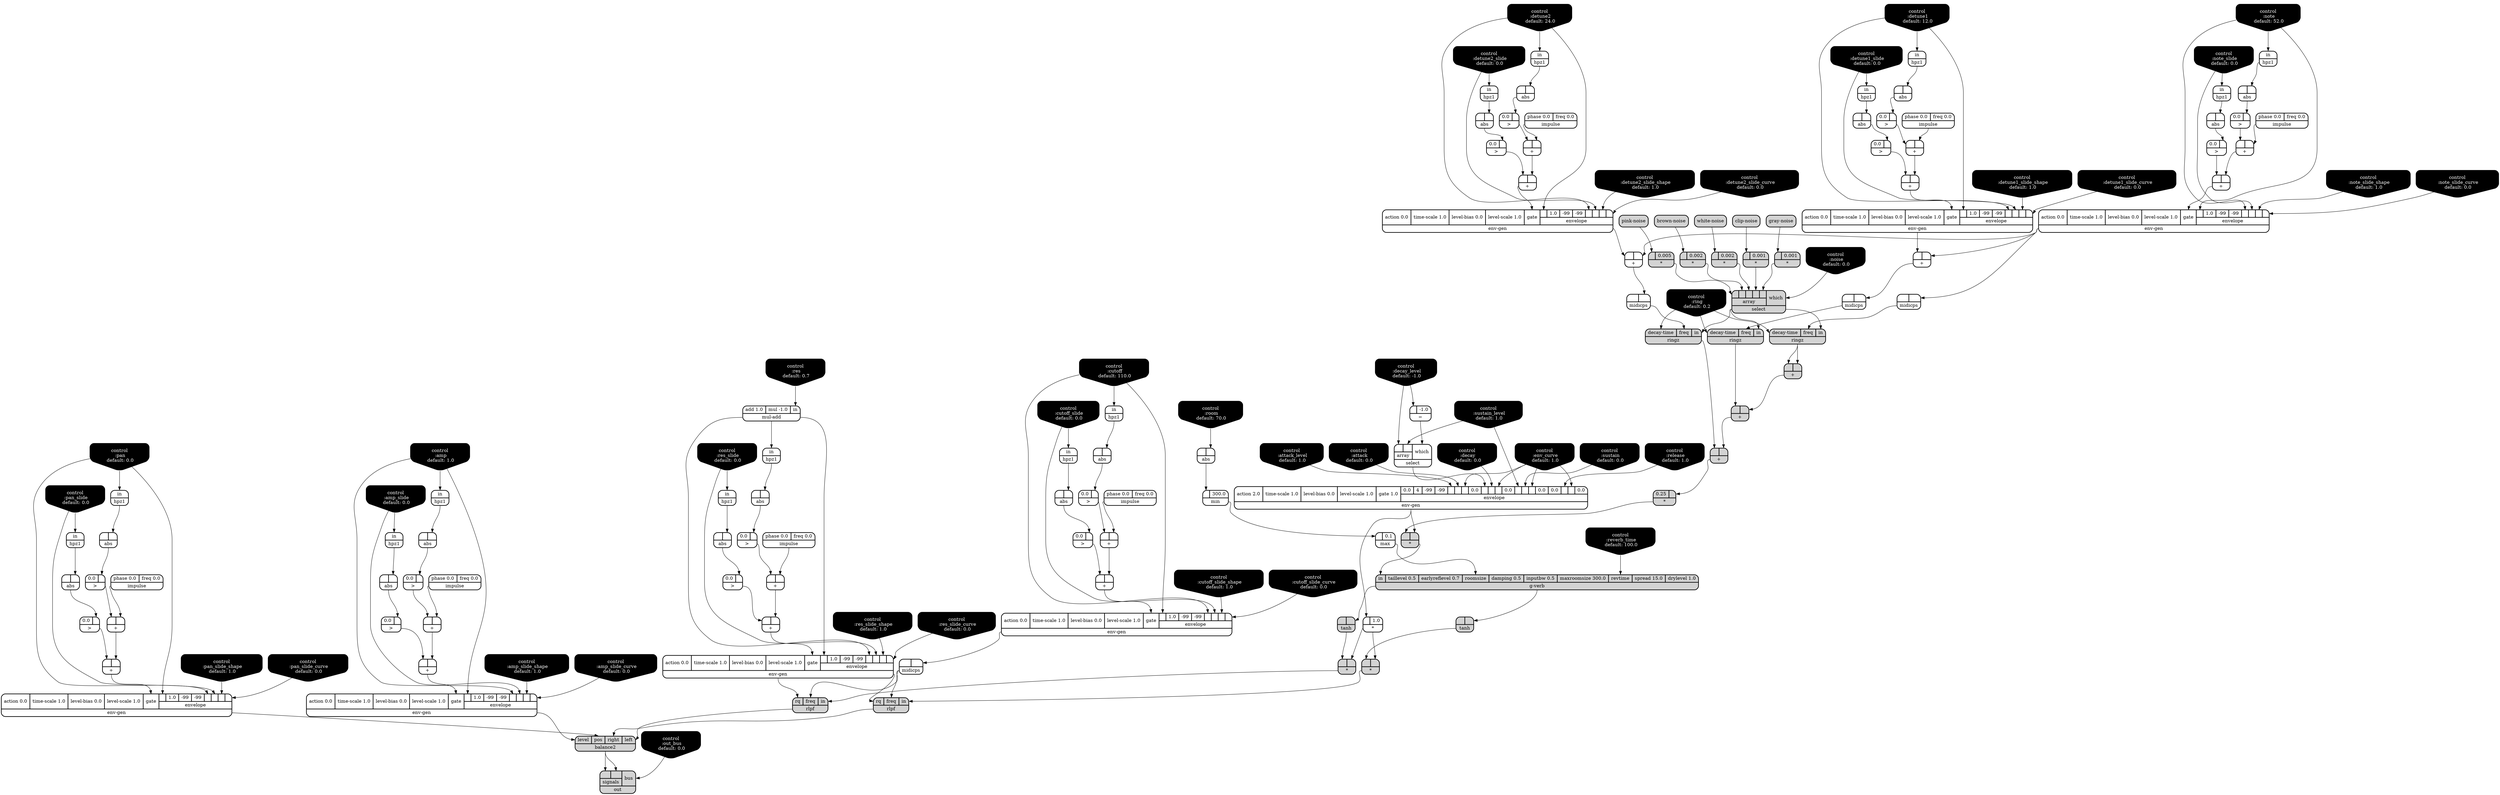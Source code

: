 digraph synthdef {
57 [label = "{{ <b> |<a> 0.001} |<__UG_NAME__>* }" style="filled, bold, rounded"  shape=record rankdir=LR];
75 [label = "{{ <b> |<a> 0.005} |<__UG_NAME__>* }" style="filled, bold, rounded"  shape=record rankdir=LR];
77 [label = "{{ <b> |<a> 0.002} |<__UG_NAME__>* }" style="filled, bold, rounded"  shape=record rankdir=LR];
79 [label = "{{ <b> |<a> 0.002} |<__UG_NAME__>* }" style="filled, bold, rounded"  shape=record rankdir=LR];
81 [label = "{{ <b> |<a> 0.001} |<__UG_NAME__>* }" style="filled, bold, rounded"  shape=record rankdir=LR];
106 [label = "{{ <b> 0.25|<a> } |<__UG_NAME__>* }" style="filled, bold, rounded"  shape=record rankdir=LR];
107 [label = "{{ <b> |<a> } |<__UG_NAME__>* }" style="filled, bold, rounded"  shape=record rankdir=LR];
128 [label = "{{ <b> |<a> 1.0} |<__UG_NAME__>* }" style="bold, rounded" shape=record rankdir=LR];
130 [label = "{{ <b> |<a> } |<__UG_NAME__>* }" style="filled, bold, rounded"  shape=record rankdir=LR];
142 [label = "{{ <b> |<a> } |<__UG_NAME__>* }" style="filled, bold, rounded"  shape=record rankdir=LR];
45 [label = "{{ <b> |<a> } |<__UG_NAME__>+ }" style="bold, rounded" shape=record rankdir=LR];
49 [label = "{{ <b> |<a> } |<__UG_NAME__>+ }" style="bold, rounded" shape=record rankdir=LR];
55 [label = "{{ <b> |<a> } |<__UG_NAME__>+ }" style="bold, rounded" shape=record rankdir=LR];
65 [label = "{{ <b> |<a> } |<__UG_NAME__>+ }" style="bold, rounded" shape=record rankdir=LR];
69 [label = "{{ <b> |<a> } |<__UG_NAME__>+ }" style="bold, rounded" shape=record rankdir=LR];
83 [label = "{{ <b> |<a> } |<__UG_NAME__>+ }" style="bold, rounded" shape=record rankdir=LR];
87 [label = "{{ <b> |<a> } |<__UG_NAME__>+ }" style="filled, bold, rounded"  shape=record rankdir=LR];
92 [label = "{{ <b> |<a> } |<__UG_NAME__>+ }" style="bold, rounded" shape=record rankdir=LR];
96 [label = "{{ <b> |<a> } |<__UG_NAME__>+ }" style="bold, rounded" shape=record rankdir=LR];
98 [label = "{{ <b> |<a> } |<__UG_NAME__>+ }" style="bold, rounded" shape=record rankdir=LR];
101 [label = "{{ <b> |<a> } |<__UG_NAME__>+ }" style="filled, bold, rounded"  shape=record rankdir=LR];
102 [label = "{{ <b> |<a> } |<__UG_NAME__>+ }" style="bold, rounded" shape=record rankdir=LR];
105 [label = "{{ <b> |<a> } |<__UG_NAME__>+ }" style="filled, bold, rounded"  shape=record rankdir=LR];
117 [label = "{{ <b> |<a> } |<__UG_NAME__>+ }" style="bold, rounded" shape=record rankdir=LR];
121 [label = "{{ <b> |<a> } |<__UG_NAME__>+ }" style="bold, rounded" shape=record rankdir=LR];
134 [label = "{{ <b> |<a> } |<__UG_NAME__>+ }" style="bold, rounded" shape=record rankdir=LR];
138 [label = "{{ <b> |<a> } |<__UG_NAME__>+ }" style="bold, rounded" shape=record rankdir=LR];
145 [label = "{{ <b> |<a> } |<__UG_NAME__>+ }" style="bold, rounded" shape=record rankdir=LR];
149 [label = "{{ <b> |<a> } |<__UG_NAME__>+ }" style="bold, rounded" shape=record rankdir=LR];
71 [label = "{{ <b> |<a> -1.0} |<__UG_NAME__>= }" style="bold, rounded" shape=record rankdir=LR];
44 [label = "{{ <b> 0.0|<a> } |<__UG_NAME__>\> }" style="bold, rounded" shape=record rankdir=LR];
48 [label = "{{ <b> 0.0|<a> } |<__UG_NAME__>\> }" style="bold, rounded" shape=record rankdir=LR];
54 [label = "{{ <b> 0.0|<a> } |<__UG_NAME__>\> }" style="bold, rounded" shape=record rankdir=LR];
60 [label = "{{ <b> 0.0|<a> } |<__UG_NAME__>\> }" style="bold, rounded" shape=record rankdir=LR];
64 [label = "{{ <b> 0.0|<a> } |<__UG_NAME__>\> }" style="bold, rounded" shape=record rankdir=LR];
68 [label = "{{ <b> 0.0|<a> } |<__UG_NAME__>\> }" style="bold, rounded" shape=record rankdir=LR];
91 [label = "{{ <b> 0.0|<a> } |<__UG_NAME__>\> }" style="bold, rounded" shape=record rankdir=LR];
95 [label = "{{ <b> 0.0|<a> } |<__UG_NAME__>\> }" style="bold, rounded" shape=record rankdir=LR];
110 [label = "{{ <b> 0.0|<a> } |<__UG_NAME__>\> }" style="bold, rounded" shape=record rankdir=LR];
116 [label = "{{ <b> 0.0|<a> } |<__UG_NAME__>\> }" style="bold, rounded" shape=record rankdir=LR];
120 [label = "{{ <b> 0.0|<a> } |<__UG_NAME__>\> }" style="bold, rounded" shape=record rankdir=LR];
133 [label = "{{ <b> 0.0|<a> } |<__UG_NAME__>\> }" style="bold, rounded" shape=record rankdir=LR];
137 [label = "{{ <b> 0.0|<a> } |<__UG_NAME__>\> }" style="bold, rounded" shape=record rankdir=LR];
148 [label = "{{ <b> 0.0|<a> } |<__UG_NAME__>\> }" style="bold, rounded" shape=record rankdir=LR];
43 [label = "{{ <b> |<a> } |<__UG_NAME__>abs }" style="bold, rounded" shape=record rankdir=LR];
47 [label = "{{ <b> |<a> } |<__UG_NAME__>abs }" style="bold, rounded" shape=record rankdir=LR];
53 [label = "{{ <b> |<a> } |<__UG_NAME__>abs }" style="bold, rounded" shape=record rankdir=LR];
59 [label = "{{ <b> |<a> } |<__UG_NAME__>abs }" style="bold, rounded" shape=record rankdir=LR];
63 [label = "{{ <b> |<a> } |<__UG_NAME__>abs }" style="bold, rounded" shape=record rankdir=LR];
67 [label = "{{ <b> |<a> } |<__UG_NAME__>abs }" style="bold, rounded" shape=record rankdir=LR];
90 [label = "{{ <b> |<a> } |<__UG_NAME__>abs }" style="bold, rounded" shape=record rankdir=LR];
94 [label = "{{ <b> |<a> } |<__UG_NAME__>abs }" style="bold, rounded" shape=record rankdir=LR];
109 [label = "{{ <b> |<a> } |<__UG_NAME__>abs }" style="bold, rounded" shape=record rankdir=LR];
115 [label = "{{ <b> |<a> } |<__UG_NAME__>abs }" style="bold, rounded" shape=record rankdir=LR];
119 [label = "{{ <b> |<a> } |<__UG_NAME__>abs }" style="bold, rounded" shape=record rankdir=LR];
123 [label = "{{ <b> |<a> } |<__UG_NAME__>abs }" style="bold, rounded" shape=record rankdir=LR];
132 [label = "{{ <b> |<a> } |<__UG_NAME__>abs }" style="bold, rounded" shape=record rankdir=LR];
136 [label = "{{ <b> |<a> } |<__UG_NAME__>abs }" style="bold, rounded" shape=record rankdir=LR];
147 [label = "{{ <b> |<a> } |<__UG_NAME__>abs }" style="bold, rounded" shape=record rankdir=LR];
151 [label = "{{ <level> level|<pos> pos|<right> right|<left> left} |<__UG_NAME__>balance2 }" style="filled, bold, rounded"  shape=record rankdir=LR];
76 [label = "{<__UG_NAME__>brown-noise }" style="filled, bold, rounded"  shape=record rankdir=LR];
80 [label = "{<__UG_NAME__>clip-noise }" style="filled, bold, rounded"  shape=record rankdir=LR];
0 [label = "control
 :note
 default: 52.0" shape=invhouse style="rounded, filled, bold" fillcolor=black fontcolor=white ]; 
1 [label = "control
 :note_slide
 default: 0.0" shape=invhouse style="rounded, filled, bold" fillcolor=black fontcolor=white ]; 
2 [label = "control
 :note_slide_shape
 default: 1.0" shape=invhouse style="rounded, filled, bold" fillcolor=black fontcolor=white ]; 
3 [label = "control
 :note_slide_curve
 default: 0.0" shape=invhouse style="rounded, filled, bold" fillcolor=black fontcolor=white ]; 
4 [label = "control
 :amp
 default: 1.0" shape=invhouse style="rounded, filled, bold" fillcolor=black fontcolor=white ]; 
5 [label = "control
 :amp_slide
 default: 0.0" shape=invhouse style="rounded, filled, bold" fillcolor=black fontcolor=white ]; 
6 [label = "control
 :amp_slide_shape
 default: 1.0" shape=invhouse style="rounded, filled, bold" fillcolor=black fontcolor=white ]; 
7 [label = "control
 :amp_slide_curve
 default: 0.0" shape=invhouse style="rounded, filled, bold" fillcolor=black fontcolor=white ]; 
8 [label = "control
 :pan
 default: 0.0" shape=invhouse style="rounded, filled, bold" fillcolor=black fontcolor=white ]; 
9 [label = "control
 :pan_slide
 default: 0.0" shape=invhouse style="rounded, filled, bold" fillcolor=black fontcolor=white ]; 
10 [label = "control
 :pan_slide_shape
 default: 1.0" shape=invhouse style="rounded, filled, bold" fillcolor=black fontcolor=white ]; 
11 [label = "control
 :pan_slide_curve
 default: 0.0" shape=invhouse style="rounded, filled, bold" fillcolor=black fontcolor=white ]; 
12 [label = "control
 :attack
 default: 0.0" shape=invhouse style="rounded, filled, bold" fillcolor=black fontcolor=white ]; 
13 [label = "control
 :decay
 default: 0.0" shape=invhouse style="rounded, filled, bold" fillcolor=black fontcolor=white ]; 
14 [label = "control
 :sustain
 default: 0.0" shape=invhouse style="rounded, filled, bold" fillcolor=black fontcolor=white ]; 
15 [label = "control
 :release
 default: 1.0" shape=invhouse style="rounded, filled, bold" fillcolor=black fontcolor=white ]; 
16 [label = "control
 :attack_level
 default: 1.0" shape=invhouse style="rounded, filled, bold" fillcolor=black fontcolor=white ]; 
17 [label = "control
 :decay_level
 default: -1.0" shape=invhouse style="rounded, filled, bold" fillcolor=black fontcolor=white ]; 
18 [label = "control
 :sustain_level
 default: 1.0" shape=invhouse style="rounded, filled, bold" fillcolor=black fontcolor=white ]; 
19 [label = "control
 :env_curve
 default: 1.0" shape=invhouse style="rounded, filled, bold" fillcolor=black fontcolor=white ]; 
20 [label = "control
 :cutoff
 default: 110.0" shape=invhouse style="rounded, filled, bold" fillcolor=black fontcolor=white ]; 
21 [label = "control
 :cutoff_slide
 default: 0.0" shape=invhouse style="rounded, filled, bold" fillcolor=black fontcolor=white ]; 
22 [label = "control
 :cutoff_slide_shape
 default: 1.0" shape=invhouse style="rounded, filled, bold" fillcolor=black fontcolor=white ]; 
23 [label = "control
 :cutoff_slide_curve
 default: 0.0" shape=invhouse style="rounded, filled, bold" fillcolor=black fontcolor=white ]; 
24 [label = "control
 :res
 default: 0.7" shape=invhouse style="rounded, filled, bold" fillcolor=black fontcolor=white ]; 
25 [label = "control
 :res_slide
 default: 0.0" shape=invhouse style="rounded, filled, bold" fillcolor=black fontcolor=white ]; 
26 [label = "control
 :res_slide_shape
 default: 1.0" shape=invhouse style="rounded, filled, bold" fillcolor=black fontcolor=white ]; 
27 [label = "control
 :res_slide_curve
 default: 0.0" shape=invhouse style="rounded, filled, bold" fillcolor=black fontcolor=white ]; 
28 [label = "control
 :detune1
 default: 12.0" shape=invhouse style="rounded, filled, bold" fillcolor=black fontcolor=white ]; 
29 [label = "control
 :detune1_slide
 default: 0.0" shape=invhouse style="rounded, filled, bold" fillcolor=black fontcolor=white ]; 
30 [label = "control
 :detune1_slide_shape
 default: 1.0" shape=invhouse style="rounded, filled, bold" fillcolor=black fontcolor=white ]; 
31 [label = "control
 :detune1_slide_curve
 default: 0.0" shape=invhouse style="rounded, filled, bold" fillcolor=black fontcolor=white ]; 
32 [label = "control
 :detune2
 default: 24.0" shape=invhouse style="rounded, filled, bold" fillcolor=black fontcolor=white ]; 
33 [label = "control
 :detune2_slide
 default: 0.0" shape=invhouse style="rounded, filled, bold" fillcolor=black fontcolor=white ]; 
34 [label = "control
 :detune2_slide_shape
 default: 1.0" shape=invhouse style="rounded, filled, bold" fillcolor=black fontcolor=white ]; 
35 [label = "control
 :detune2_slide_curve
 default: 0.0" shape=invhouse style="rounded, filled, bold" fillcolor=black fontcolor=white ]; 
36 [label = "control
 :noise
 default: 0.0" shape=invhouse style="rounded, filled, bold" fillcolor=black fontcolor=white ]; 
37 [label = "control
 :ring
 default: 0.2" shape=invhouse style="rounded, filled, bold" fillcolor=black fontcolor=white ]; 
38 [label = "control
 :room
 default: 70.0" shape=invhouse style="rounded, filled, bold" fillcolor=black fontcolor=white ]; 
39 [label = "control
 :reverb_time
 default: 100.0" shape=invhouse style="rounded, filled, bold" fillcolor=black fontcolor=white ]; 
40 [label = "control
 :out_bus
 default: 0.0" shape=invhouse style="rounded, filled, bold" fillcolor=black fontcolor=white ]; 
50 [label = "{{ <action> action 0.0|<time____scale> time-scale 1.0|<level____bias> level-bias 0.0|<level____scale> level-scale 1.0|<gate> gate|{{<envelope___control___0>|1.0|-99|-99|<envelope___control___4>|<envelope___control___5>|<envelope___control___6>|<envelope___control___7>}|envelope}} |<__UG_NAME__>env-gen }" style="bold, rounded" shape=record rankdir=LR];
70 [label = "{{ <action> action 0.0|<time____scale> time-scale 1.0|<level____bias> level-bias 0.0|<level____scale> level-scale 1.0|<gate> gate|{{<envelope___control___0>|1.0|-99|-99|<envelope___control___4>|<envelope___control___5>|<envelope___control___6>|<envelope___control___7>}|envelope}} |<__UG_NAME__>env-gen }" style="bold, rounded" shape=record rankdir=LR];
73 [label = "{{ <action> action 2.0|<time____scale> time-scale 1.0|<level____bias> level-bias 0.0|<level____scale> level-scale 1.0|<gate> gate 1.0|{{0.0|4|-99|-99|<envelope___control___4>|<envelope___control___5>|<envelope___control___6>|0.0|<envelope___select___8>|<envelope___control___9>|<envelope___control___10>|0.0|<envelope___control___12>|<envelope___control___13>|<envelope___control___14>|0.0|0.0|<envelope___control___17>|<envelope___control___18>|0.0}|envelope}} |<__UG_NAME__>env-gen }" style="bold, rounded" shape=record rankdir=LR];
84 [label = "{{ <action> action 0.0|<time____scale> time-scale 1.0|<level____bias> level-bias 0.0|<level____scale> level-scale 1.0|<gate> gate|{{<envelope___control___0>|1.0|-99|-99|<envelope___control___4>|<envelope___control___5>|<envelope___control___6>|<envelope___control___7>}|envelope}} |<__UG_NAME__>env-gen }" style="bold, rounded" shape=record rankdir=LR];
97 [label = "{{ <action> action 0.0|<time____scale> time-scale 1.0|<level____bias> level-bias 0.0|<level____scale> level-scale 1.0|<gate> gate|{{<envelope___control___0>|1.0|-99|-99|<envelope___control___4>|<envelope___control___5>|<envelope___control___6>|<envelope___control___7>}|envelope}} |<__UG_NAME__>env-gen }" style="bold, rounded" shape=record rankdir=LR];
122 [label = "{{ <action> action 0.0|<time____scale> time-scale 1.0|<level____bias> level-bias 0.0|<level____scale> level-scale 1.0|<gate> gate|{{<envelope___mul____add___0>|1.0|-99|-99|<envelope___mul____add___4>|<envelope___control___5>|<envelope___control___6>|<envelope___control___7>}|envelope}} |<__UG_NAME__>env-gen }" style="bold, rounded" shape=record rankdir=LR];
139 [label = "{{ <action> action 0.0|<time____scale> time-scale 1.0|<level____bias> level-bias 0.0|<level____scale> level-scale 1.0|<gate> gate|{{<envelope___control___0>|1.0|-99|-99|<envelope___control___4>|<envelope___control___5>|<envelope___control___6>|<envelope___control___7>}|envelope}} |<__UG_NAME__>env-gen }" style="bold, rounded" shape=record rankdir=LR];
150 [label = "{{ <action> action 0.0|<time____scale> time-scale 1.0|<level____bias> level-bias 0.0|<level____scale> level-scale 1.0|<gate> gate|{{<envelope___control___0>|1.0|-99|-99|<envelope___control___4>|<envelope___control___5>|<envelope___control___6>|<envelope___control___7>}|envelope}} |<__UG_NAME__>env-gen }" style="bold, rounded" shape=record rankdir=LR];
126 [label = "{{ <in> in|<taillevel> taillevel 0.5|<earlyreflevel> earlyreflevel 0.7|<roomsize> roomsize|<damping> damping 0.5|<inputbw> inputbw 0.5|<maxroomsize> maxroomsize 300.0|<revtime> revtime|<spread> spread 15.0|<drylevel> drylevel 1.0} |<__UG_NAME__>g-verb }" style="filled, bold, rounded"  shape=record rankdir=LR];
56 [label = "{<__UG_NAME__>gray-noise }" style="filled, bold, rounded"  shape=record rankdir=LR];
42 [label = "{{ <in> in} |<__UG_NAME__>hpz1 }" style="bold, rounded" shape=record rankdir=LR];
46 [label = "{{ <in> in} |<__UG_NAME__>hpz1 }" style="bold, rounded" shape=record rankdir=LR];
52 [label = "{{ <in> in} |<__UG_NAME__>hpz1 }" style="bold, rounded" shape=record rankdir=LR];
58 [label = "{{ <in> in} |<__UG_NAME__>hpz1 }" style="bold, rounded" shape=record rankdir=LR];
62 [label = "{{ <in> in} |<__UG_NAME__>hpz1 }" style="bold, rounded" shape=record rankdir=LR];
66 [label = "{{ <in> in} |<__UG_NAME__>hpz1 }" style="bold, rounded" shape=record rankdir=LR];
89 [label = "{{ <in> in} |<__UG_NAME__>hpz1 }" style="bold, rounded" shape=record rankdir=LR];
93 [label = "{{ <in> in} |<__UG_NAME__>hpz1 }" style="bold, rounded" shape=record rankdir=LR];
108 [label = "{{ <in> in} |<__UG_NAME__>hpz1 }" style="bold, rounded" shape=record rankdir=LR];
111 [label = "{{ <in> in} |<__UG_NAME__>hpz1 }" style="bold, rounded" shape=record rankdir=LR];
114 [label = "{{ <in> in} |<__UG_NAME__>hpz1 }" style="bold, rounded" shape=record rankdir=LR];
118 [label = "{{ <in> in} |<__UG_NAME__>hpz1 }" style="bold, rounded" shape=record rankdir=LR];
135 [label = "{{ <in> in} |<__UG_NAME__>hpz1 }" style="bold, rounded" shape=record rankdir=LR];
146 [label = "{{ <in> in} |<__UG_NAME__>hpz1 }" style="bold, rounded" shape=record rankdir=LR];
41 [label = "{{ <phase> phase 0.0|<freq> freq 0.0} |<__UG_NAME__>impulse }" style="bold, rounded" shape=record rankdir=LR];
51 [label = "{{ <phase> phase 0.0|<freq> freq 0.0} |<__UG_NAME__>impulse }" style="bold, rounded" shape=record rankdir=LR];
61 [label = "{{ <phase> phase 0.0|<freq> freq 0.0} |<__UG_NAME__>impulse }" style="bold, rounded" shape=record rankdir=LR];
88 [label = "{{ <phase> phase 0.0|<freq> freq 0.0} |<__UG_NAME__>impulse }" style="bold, rounded" shape=record rankdir=LR];
112 [label = "{{ <phase> phase 0.0|<freq> freq 0.0} |<__UG_NAME__>impulse }" style="bold, rounded" shape=record rankdir=LR];
131 [label = "{{ <phase> phase 0.0|<freq> freq 0.0} |<__UG_NAME__>impulse }" style="bold, rounded" shape=record rankdir=LR];
144 [label = "{{ <phase> phase 0.0|<freq> freq 0.0} |<__UG_NAME__>impulse }" style="bold, rounded" shape=record rankdir=LR];
125 [label = "{{ <b> |<a> 0.1} |<__UG_NAME__>max }" style="bold, rounded" shape=record rankdir=LR];
85 [label = "{{ <b> |<a> } |<__UG_NAME__>midicps }" style="bold, rounded" shape=record rankdir=LR];
99 [label = "{{ <b> |<a> } |<__UG_NAME__>midicps }" style="bold, rounded" shape=record rankdir=LR];
103 [label = "{{ <b> |<a> } |<__UG_NAME__>midicps }" style="bold, rounded" shape=record rankdir=LR];
140 [label = "{{ <b> |<a> } |<__UG_NAME__>midicps }" style="bold, rounded" shape=record rankdir=LR];
124 [label = "{{ <b> |<a> 300.0} |<__UG_NAME__>min }" style="bold, rounded" shape=record rankdir=LR];
113 [label = "{{ <add> add 1.0|<mul> mul -1.0|<in> in} |<__UG_NAME__>mul-add }" style="bold, rounded" shape=record rankdir=LR];
152 [label = "{{ {{<signals___balance2___0>|<signals___balance2___1>}|signals}|<bus> bus} |<__UG_NAME__>out }" style="filled, bold, rounded"  shape=record rankdir=LR];
74 [label = "{<__UG_NAME__>pink-noise }" style="filled, bold, rounded"  shape=record rankdir=LR];
86 [label = "{{ <decay____time> decay-time|<freq> freq|<in> in} |<__UG_NAME__>ringz }" style="filled, bold, rounded"  shape=record rankdir=LR];
100 [label = "{{ <decay____time> decay-time|<freq> freq|<in> in} |<__UG_NAME__>ringz }" style="filled, bold, rounded"  shape=record rankdir=LR];
104 [label = "{{ <decay____time> decay-time|<freq> freq|<in> in} |<__UG_NAME__>ringz }" style="filled, bold, rounded"  shape=record rankdir=LR];
141 [label = "{{ <rq> rq|<freq> freq|<in> in} |<__UG_NAME__>rlpf }" style="filled, bold, rounded"  shape=record rankdir=LR];
143 [label = "{{ <rq> rq|<freq> freq|<in> in} |<__UG_NAME__>rlpf }" style="filled, bold, rounded"  shape=record rankdir=LR];
72 [label = "{{ {{<array___control___0>|<array___control___1>}|array}|<which> which} |<__UG_NAME__>select }" style="bold, rounded" shape=record rankdir=LR];
82 [label = "{{ {{<array___binary____op____u____gen___0>|<array___binary____op____u____gen___1>|<array___binary____op____u____gen___2>|<array___binary____op____u____gen___3>|<array___binary____op____u____gen___4>}|array}|<which> which} |<__UG_NAME__>select }" style="filled, bold, rounded"  shape=record rankdir=LR];
127 [label = "{{ <b> |<a> } |<__UG_NAME__>tanh }" style="filled, bold, rounded"  shape=record rankdir=LR];
129 [label = "{{ <b> |<a> } |<__UG_NAME__>tanh }" style="filled, bold, rounded"  shape=record rankdir=LR];
78 [label = "{<__UG_NAME__>white-noise }" style="filled, bold, rounded"  shape=record rankdir=LR];

56:__UG_NAME__ -> 57:b ;
74:__UG_NAME__ -> 75:b ;
76:__UG_NAME__ -> 77:b ;
78:__UG_NAME__ -> 79:b ;
80:__UG_NAME__ -> 81:b ;
105:__UG_NAME__ -> 106:a ;
73:__UG_NAME__ -> 107:a ;
106:__UG_NAME__ -> 107:b ;
73:__UG_NAME__ -> 128:b ;
128:__UG_NAME__ -> 130:a ;
129:__UG_NAME__ -> 130:b ;
128:__UG_NAME__ -> 142:a ;
127:__UG_NAME__ -> 142:b ;
41:__UG_NAME__ -> 45:a ;
44:__UG_NAME__ -> 45:b ;
45:__UG_NAME__ -> 49:a ;
48:__UG_NAME__ -> 49:b ;
51:__UG_NAME__ -> 55:a ;
54:__UG_NAME__ -> 55:b ;
61:__UG_NAME__ -> 65:a ;
64:__UG_NAME__ -> 65:b ;
65:__UG_NAME__ -> 69:a ;
68:__UG_NAME__ -> 69:b ;
55:__UG_NAME__ -> 83:a ;
60:__UG_NAME__ -> 83:b ;
86:__UG_NAME__ -> 87:a ;
86:__UG_NAME__ -> 87:b ;
88:__UG_NAME__ -> 92:a ;
91:__UG_NAME__ -> 92:b ;
92:__UG_NAME__ -> 96:a ;
95:__UG_NAME__ -> 96:b ;
84:__UG_NAME__ -> 98:a ;
97:__UG_NAME__ -> 98:b ;
87:__UG_NAME__ -> 101:a ;
100:__UG_NAME__ -> 101:b ;
84:__UG_NAME__ -> 102:a ;
50:__UG_NAME__ -> 102:b ;
101:__UG_NAME__ -> 105:a ;
104:__UG_NAME__ -> 105:b ;
112:__UG_NAME__ -> 117:a ;
116:__UG_NAME__ -> 117:b ;
117:__UG_NAME__ -> 121:a ;
120:__UG_NAME__ -> 121:b ;
131:__UG_NAME__ -> 134:a ;
133:__UG_NAME__ -> 134:b ;
134:__UG_NAME__ -> 138:a ;
137:__UG_NAME__ -> 138:b ;
144:__UG_NAME__ -> 145:a ;
110:__UG_NAME__ -> 145:b ;
145:__UG_NAME__ -> 149:a ;
148:__UG_NAME__ -> 149:b ;
17:__UG_NAME__ -> 71:b ;
43:__UG_NAME__ -> 44:a ;
47:__UG_NAME__ -> 48:a ;
53:__UG_NAME__ -> 54:a ;
59:__UG_NAME__ -> 60:a ;
63:__UG_NAME__ -> 64:a ;
67:__UG_NAME__ -> 68:a ;
90:__UG_NAME__ -> 91:a ;
94:__UG_NAME__ -> 95:a ;
109:__UG_NAME__ -> 110:a ;
115:__UG_NAME__ -> 116:a ;
119:__UG_NAME__ -> 120:a ;
132:__UG_NAME__ -> 133:a ;
136:__UG_NAME__ -> 137:a ;
147:__UG_NAME__ -> 148:a ;
42:__UG_NAME__ -> 43:a ;
46:__UG_NAME__ -> 47:a ;
52:__UG_NAME__ -> 53:a ;
58:__UG_NAME__ -> 59:a ;
62:__UG_NAME__ -> 63:a ;
66:__UG_NAME__ -> 67:a ;
89:__UG_NAME__ -> 90:a ;
93:__UG_NAME__ -> 94:a ;
108:__UG_NAME__ -> 109:a ;
114:__UG_NAME__ -> 115:a ;
118:__UG_NAME__ -> 119:a ;
38:__UG_NAME__ -> 123:a ;
111:__UG_NAME__ -> 132:a ;
135:__UG_NAME__ -> 136:a ;
146:__UG_NAME__ -> 147:a ;
141:__UG_NAME__ -> 151:left ;
143:__UG_NAME__ -> 151:right ;
150:__UG_NAME__ -> 151:pos ;
70:__UG_NAME__ -> 151:level ;
32:__UG_NAME__ -> 50:envelope___control___0 ;
32:__UG_NAME__ -> 50:envelope___control___4 ;
33:__UG_NAME__ -> 50:envelope___control___5 ;
34:__UG_NAME__ -> 50:envelope___control___6 ;
35:__UG_NAME__ -> 50:envelope___control___7 ;
49:__UG_NAME__ -> 50:gate ;
4:__UG_NAME__ -> 70:envelope___control___0 ;
4:__UG_NAME__ -> 70:envelope___control___4 ;
5:__UG_NAME__ -> 70:envelope___control___5 ;
6:__UG_NAME__ -> 70:envelope___control___6 ;
7:__UG_NAME__ -> 70:envelope___control___7 ;
69:__UG_NAME__ -> 70:gate ;
16:__UG_NAME__ -> 73:envelope___control___4 ;
12:__UG_NAME__ -> 73:envelope___control___5 ;
19:__UG_NAME__ -> 73:envelope___control___6 ;
72:__UG_NAME__ -> 73:envelope___select___8 ;
13:__UG_NAME__ -> 73:envelope___control___9 ;
19:__UG_NAME__ -> 73:envelope___control___10 ;
18:__UG_NAME__ -> 73:envelope___control___12 ;
14:__UG_NAME__ -> 73:envelope___control___13 ;
19:__UG_NAME__ -> 73:envelope___control___14 ;
15:__UG_NAME__ -> 73:envelope___control___17 ;
19:__UG_NAME__ -> 73:envelope___control___18 ;
0:__UG_NAME__ -> 84:envelope___control___0 ;
0:__UG_NAME__ -> 84:envelope___control___4 ;
1:__UG_NAME__ -> 84:envelope___control___5 ;
2:__UG_NAME__ -> 84:envelope___control___6 ;
3:__UG_NAME__ -> 84:envelope___control___7 ;
83:__UG_NAME__ -> 84:gate ;
28:__UG_NAME__ -> 97:envelope___control___0 ;
28:__UG_NAME__ -> 97:envelope___control___4 ;
29:__UG_NAME__ -> 97:envelope___control___5 ;
30:__UG_NAME__ -> 97:envelope___control___6 ;
31:__UG_NAME__ -> 97:envelope___control___7 ;
96:__UG_NAME__ -> 97:gate ;
113:__UG_NAME__ -> 122:envelope___mul____add___0 ;
113:__UG_NAME__ -> 122:envelope___mul____add___4 ;
25:__UG_NAME__ -> 122:envelope___control___5 ;
26:__UG_NAME__ -> 122:envelope___control___6 ;
27:__UG_NAME__ -> 122:envelope___control___7 ;
121:__UG_NAME__ -> 122:gate ;
20:__UG_NAME__ -> 139:envelope___control___0 ;
20:__UG_NAME__ -> 139:envelope___control___4 ;
21:__UG_NAME__ -> 139:envelope___control___5 ;
22:__UG_NAME__ -> 139:envelope___control___6 ;
23:__UG_NAME__ -> 139:envelope___control___7 ;
138:__UG_NAME__ -> 139:gate ;
8:__UG_NAME__ -> 150:envelope___control___0 ;
8:__UG_NAME__ -> 150:envelope___control___4 ;
9:__UG_NAME__ -> 150:envelope___control___5 ;
10:__UG_NAME__ -> 150:envelope___control___6 ;
11:__UG_NAME__ -> 150:envelope___control___7 ;
149:__UG_NAME__ -> 150:gate ;
39:__UG_NAME__ -> 126:revtime ;
125:__UG_NAME__ -> 126:roomsize ;
107:__UG_NAME__ -> 126:in ;
32:__UG_NAME__ -> 42:in ;
33:__UG_NAME__ -> 46:in ;
0:__UG_NAME__ -> 52:in ;
1:__UG_NAME__ -> 58:in ;
4:__UG_NAME__ -> 62:in ;
5:__UG_NAME__ -> 66:in ;
28:__UG_NAME__ -> 89:in ;
29:__UG_NAME__ -> 93:in ;
8:__UG_NAME__ -> 108:in ;
20:__UG_NAME__ -> 111:in ;
113:__UG_NAME__ -> 114:in ;
25:__UG_NAME__ -> 118:in ;
21:__UG_NAME__ -> 135:in ;
9:__UG_NAME__ -> 146:in ;
124:__UG_NAME__ -> 125:b ;
84:__UG_NAME__ -> 85:a ;
98:__UG_NAME__ -> 99:a ;
102:__UG_NAME__ -> 103:a ;
139:__UG_NAME__ -> 140:a ;
123:__UG_NAME__ -> 124:b ;
24:__UG_NAME__ -> 113:in ;
40:__UG_NAME__ -> 152:bus ;
151:__UG_NAME__ -> 152:signals___balance2___0 ;
151:__UG_NAME__ -> 152:signals___balance2___1 ;
82:__UG_NAME__ -> 86:in ;
85:__UG_NAME__ -> 86:freq ;
37:__UG_NAME__ -> 86:decay____time ;
82:__UG_NAME__ -> 100:in ;
99:__UG_NAME__ -> 100:freq ;
37:__UG_NAME__ -> 100:decay____time ;
82:__UG_NAME__ -> 104:in ;
103:__UG_NAME__ -> 104:freq ;
37:__UG_NAME__ -> 104:decay____time ;
130:__UG_NAME__ -> 141:in ;
140:__UG_NAME__ -> 141:freq ;
122:__UG_NAME__ -> 141:rq ;
142:__UG_NAME__ -> 143:in ;
140:__UG_NAME__ -> 143:freq ;
122:__UG_NAME__ -> 143:rq ;
71:__UG_NAME__ -> 72:which ;
17:__UG_NAME__ -> 72:array___control___0 ;
18:__UG_NAME__ -> 72:array___control___1 ;
36:__UG_NAME__ -> 82:which ;
75:__UG_NAME__ -> 82:array___binary____op____u____gen___0 ;
77:__UG_NAME__ -> 82:array___binary____op____u____gen___1 ;
79:__UG_NAME__ -> 82:array___binary____op____u____gen___2 ;
81:__UG_NAME__ -> 82:array___binary____op____u____gen___3 ;
57:__UG_NAME__ -> 82:array___binary____op____u____gen___4 ;
126:__UG_NAME__ -> 127:a ;
126:__UG_NAME__ -> 129:a ;

}